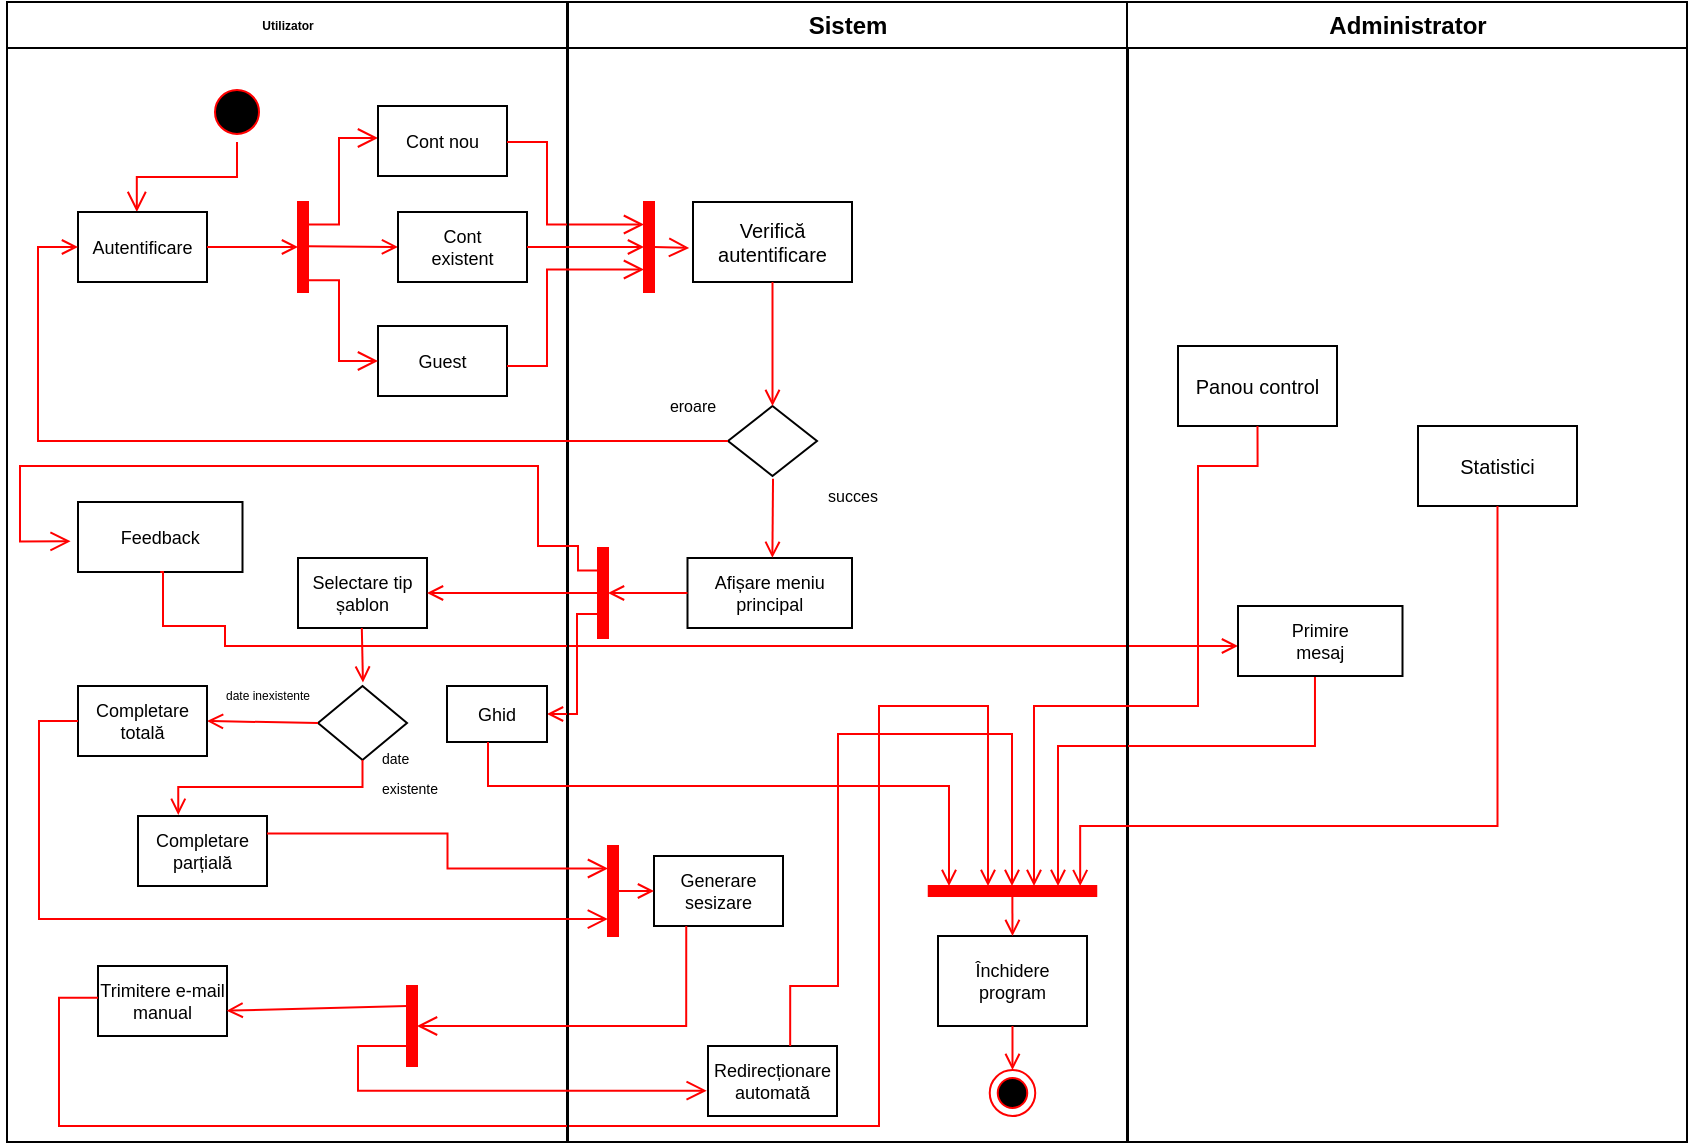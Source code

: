 <mxfile version="22.1.2" type="device">
  <diagram name="Page-1" id="e7e014a7-5840-1c2e-5031-d8a46d1fe8dd">
    <mxGraphModel dx="1181" dy="689" grid="1" gridSize="10" guides="1" tooltips="1" connect="1" arrows="1" fold="1" page="1" pageScale="1" pageWidth="1169" pageHeight="826" background="none" math="0" shadow="0">
      <root>
        <mxCell id="0" />
        <mxCell id="1" parent="0" />
        <mxCell id="2" value="Utilizator" style="swimlane;whiteSpace=wrap;fontSize=6;" parent="1" vertex="1">
          <mxGeometry x="164.5" y="128" width="280" height="570" as="geometry" />
        </mxCell>
        <mxCell id="5" value="" style="ellipse;shape=startState;fillColor=#000000;strokeColor=#ff0000;" parent="2" vertex="1">
          <mxGeometry x="100" y="40" width="30" height="30" as="geometry" />
        </mxCell>
        <mxCell id="6" value="" style="edgeStyle=orthogonalEdgeStyle;elbow=horizontal;verticalAlign=bottom;endArrow=open;endSize=8;strokeColor=#FF0000;endFill=1;rounded=0;entryX=0.456;entryY=-0.001;entryDx=0;entryDy=0;entryPerimeter=0;" parent="2" source="5" target="7" edge="1">
          <mxGeometry x="100" y="40" as="geometry">
            <mxPoint x="55.5" y="82" as="targetPoint" />
          </mxGeometry>
        </mxCell>
        <mxCell id="7" value="Autentificare" style="fontSize=9;" parent="2" vertex="1">
          <mxGeometry x="35.5" y="105" width="64.5" height="35" as="geometry" />
        </mxCell>
        <mxCell id="JofoSt84b8Pug_NEhaIw-52" value="" style="whiteSpace=wrap;strokeColor=#FF0000;fillColor=#FF0000" parent="2" vertex="1">
          <mxGeometry x="145.5" y="100" width="5" height="45" as="geometry" />
        </mxCell>
        <mxCell id="JofoSt84b8Pug_NEhaIw-53" value="" style="edgeStyle=none;strokeColor=#FF0000;endArrow=open;endFill=1;rounded=0;exitX=1;exitY=0.5;exitDx=0;exitDy=0;entryX=0;entryY=0.5;entryDx=0;entryDy=0;" parent="2" source="7" target="JofoSt84b8Pug_NEhaIw-52" edge="1">
          <mxGeometry width="100" height="100" relative="1" as="geometry">
            <mxPoint x="125.5" y="122.08" as="sourcePoint" />
            <mxPoint x="135.5" y="122" as="targetPoint" />
          </mxGeometry>
        </mxCell>
        <mxCell id="JofoSt84b8Pug_NEhaIw-62" value="" style="edgeStyle=elbowEdgeStyle;elbow=horizontal;align=left;verticalAlign=bottom;endArrow=open;endSize=8;strokeColor=#FF0000;exitX=0;exitY=0.25;endFill=1;rounded=0;exitDx=0;exitDy=0;" parent="2" source="JofoSt84b8Pug_NEhaIw-52" edge="1">
          <mxGeometry x="-1" relative="1" as="geometry">
            <mxPoint x="185.5" y="68" as="targetPoint" />
            <Array as="points">
              <mxPoint x="166" y="92" />
            </Array>
            <mxPoint x="180.5" y="145" as="sourcePoint" />
          </mxGeometry>
        </mxCell>
        <mxCell id="JofoSt84b8Pug_NEhaIw-63" value="Cont nou" style="fontSize=9;" parent="2" vertex="1">
          <mxGeometry x="185.5" y="52" width="64.5" height="35" as="geometry" />
        </mxCell>
        <mxCell id="JofoSt84b8Pug_NEhaIw-64" value="" style="edgeStyle=none;strokeColor=#FF0000;endArrow=open;endFill=1;rounded=0;exitX=1;exitY=0.5;exitDx=0;exitDy=0;entryX=0;entryY=0.5;entryDx=0;entryDy=0;" parent="2" target="JofoSt84b8Pug_NEhaIw-65" edge="1">
          <mxGeometry width="100" height="100" relative="1" as="geometry">
            <mxPoint x="150.5" y="122.16" as="sourcePoint" />
            <mxPoint x="185.5" y="122" as="targetPoint" />
          </mxGeometry>
        </mxCell>
        <mxCell id="JofoSt84b8Pug_NEhaIw-65" value="Cont&#xa;existent" style="fontSize=9;" parent="2" vertex="1">
          <mxGeometry x="195.5" y="105" width="64.5" height="35" as="geometry" />
        </mxCell>
        <mxCell id="JofoSt84b8Pug_NEhaIw-67" value="Guest" style="fontSize=9;" parent="2" vertex="1">
          <mxGeometry x="185.5" y="162" width="64.5" height="35" as="geometry" />
        </mxCell>
        <mxCell id="JofoSt84b8Pug_NEhaIw-68" value="" style="edgeStyle=elbowEdgeStyle;elbow=horizontal;align=left;verticalAlign=bottom;endArrow=open;endSize=8;strokeColor=#FF0000;exitX=0.331;exitY=0.87;endFill=1;rounded=0;exitDx=0;exitDy=0;entryX=0;entryY=0.5;entryDx=0;entryDy=0;exitPerimeter=0;" parent="2" source="JofoSt84b8Pug_NEhaIw-52" target="JofoSt84b8Pug_NEhaIw-67" edge="1">
          <mxGeometry x="-1" relative="1" as="geometry">
            <mxPoint x="190" y="132" as="targetPoint" />
            <Array as="points">
              <mxPoint x="166" y="162" />
            </Array>
            <mxPoint x="150.5" y="175" as="sourcePoint" />
          </mxGeometry>
        </mxCell>
        <mxCell id="JofoSt84b8Pug_NEhaIw-70" value="" style="edgeStyle=elbowEdgeStyle;elbow=horizontal;align=left;verticalAlign=bottom;endArrow=open;endSize=8;strokeColor=#FF0000;exitX=0;exitY=0.25;endFill=1;rounded=0;exitDx=0;exitDy=0;entryX=0;entryY=0.25;entryDx=0;entryDy=0;" parent="2" target="JofoSt84b8Pug_NEhaIw-69" edge="1">
          <mxGeometry x="-1" relative="1" as="geometry">
            <mxPoint x="315.5" y="112" as="targetPoint" />
            <Array as="points">
              <mxPoint x="270" y="51" />
            </Array>
            <mxPoint x="250" y="70" as="sourcePoint" />
          </mxGeometry>
        </mxCell>
        <mxCell id="JofoSt84b8Pug_NEhaIw-103" value="Selectare tip&#xa;șablon" style="fontSize=9;" parent="2" vertex="1">
          <mxGeometry x="145.5" y="278" width="64.5" height="35" as="geometry" />
        </mxCell>
        <mxCell id="JofoSt84b8Pug_NEhaIw-109" value="" style="endArrow=open;strokeColor=#FF0000;endFill=1;rounded=0;entryX=0.505;entryY=-0.046;entryDx=0;entryDy=0;entryPerimeter=0;" parent="2" target="JofoSt84b8Pug_NEhaIw-110" edge="1">
          <mxGeometry relative="1" as="geometry">
            <mxPoint x="177.41" y="313" as="sourcePoint" />
            <mxPoint x="177.5" y="352" as="targetPoint" />
          </mxGeometry>
        </mxCell>
        <mxCell id="JofoSt84b8Pug_NEhaIw-110" value="" style="rhombus;whiteSpace=wrap;html=1;" parent="2" vertex="1">
          <mxGeometry x="155.5" y="342" width="44.5" height="37" as="geometry" />
        </mxCell>
        <mxCell id="JofoSt84b8Pug_NEhaIw-112" value="" style="endArrow=open;strokeColor=#FF0000;endFill=1;rounded=0;exitX=0.5;exitY=1;exitDx=0;exitDy=0;edgeStyle=elbowEdgeStyle;elbow=vertical;entryX=0.312;entryY=-0.016;entryDx=0;entryDy=0;entryPerimeter=0;" parent="2" source="JofoSt84b8Pug_NEhaIw-110" target="JofoSt84b8Pug_NEhaIw-115" edge="1">
          <mxGeometry relative="1" as="geometry">
            <mxPoint x="178.5" y="392" as="sourcePoint" />
            <mxPoint x="55.5" y="392" as="targetPoint" />
          </mxGeometry>
        </mxCell>
        <mxCell id="JofoSt84b8Pug_NEhaIw-113" value="" style="edgeStyle=none;strokeColor=#FF0000;endArrow=open;endFill=1;rounded=0;exitX=0;exitY=0.5;exitDx=0;exitDy=0;entryX=1;entryY=0.5;entryDx=0;entryDy=0;" parent="2" source="JofoSt84b8Pug_NEhaIw-110" target="JofoSt84b8Pug_NEhaIw-114" edge="1">
          <mxGeometry width="100" height="100" relative="1" as="geometry">
            <mxPoint x="25.5" y="352" as="sourcePoint" />
            <mxPoint x="115.5" y="362" as="targetPoint" />
          </mxGeometry>
        </mxCell>
        <mxCell id="JofoSt84b8Pug_NEhaIw-114" value="Completare&#xa;totală" style="fontSize=9;" parent="2" vertex="1">
          <mxGeometry x="35.5" y="342" width="64.5" height="35" as="geometry" />
        </mxCell>
        <mxCell id="JofoSt84b8Pug_NEhaIw-115" value="Completare&#xa;parțială" style="fontSize=9;" parent="2" vertex="1">
          <mxGeometry x="65.5" y="407" width="64.5" height="35" as="geometry" />
        </mxCell>
        <mxCell id="JofoSt84b8Pug_NEhaIw-117" value="&lt;font style=&quot;font-size: 7px;&quot;&gt;date&lt;br&gt;existente&lt;/font&gt;" style="text;html=1;strokeColor=none;fillColor=none;align=left;verticalAlign=middle;whiteSpace=wrap;rounded=0;" parent="2" vertex="1">
          <mxGeometry x="185.5" y="377" width="34.5" height="13" as="geometry" />
        </mxCell>
        <mxCell id="JofoSt84b8Pug_NEhaIw-116" value="date inexistente" style="text;html=1;strokeColor=none;fillColor=none;align=center;verticalAlign=middle;whiteSpace=wrap;rounded=0;fontSize=6;" parent="2" vertex="1">
          <mxGeometry x="100" y="332" width="60" height="30" as="geometry" />
        </mxCell>
        <mxCell id="JofoSt84b8Pug_NEhaIw-154" value="" style="whiteSpace=wrap;strokeColor=#FF0000;fillColor=#FF0000" parent="2" vertex="1">
          <mxGeometry x="200" y="492" width="5" height="40" as="geometry" />
        </mxCell>
        <mxCell id="JofoSt84b8Pug_NEhaIw-156" value="Trimitere e-mail&#xa;manual" style="fontSize=9;" parent="2" vertex="1">
          <mxGeometry x="45.5" y="482" width="64.5" height="35" as="geometry" />
        </mxCell>
        <mxCell id="JofoSt84b8Pug_NEhaIw-157" value="" style="edgeStyle=none;strokeColor=#FF0000;endArrow=open;endFill=1;rounded=0;exitX=0;exitY=0.25;exitDx=0;exitDy=0;entryX=0.997;entryY=0.638;entryDx=0;entryDy=0;entryPerimeter=0;" parent="2" source="JofoSt84b8Pug_NEhaIw-154" target="JofoSt84b8Pug_NEhaIw-156" edge="1">
          <mxGeometry width="100" height="100" relative="1" as="geometry">
            <mxPoint x="345.5" y="455" as="sourcePoint" />
            <mxPoint x="115.5" y="502" as="targetPoint" />
          </mxGeometry>
        </mxCell>
        <mxCell id="JofoSt84b8Pug_NEhaIw-163" value="Feedback" style="fontSize=9;" parent="2" vertex="1">
          <mxGeometry x="35.5" y="250" width="82.25" height="35" as="geometry" />
        </mxCell>
        <mxCell id="37" value="" style="edgeStyle=orthogonalEdgeStyle;strokeColor=#FF0000;endArrow=open;endFill=1;rounded=0;exitX=0.5;exitY=1;exitDx=0;exitDy=0;" parent="2" source="JofoSt84b8Pug_NEhaIw-163" edge="1">
          <mxGeometry width="100" height="100" relative="1" as="geometry">
            <mxPoint x="78" y="309.58" as="sourcePoint" />
            <mxPoint x="615.5" y="322" as="targetPoint" />
            <Array as="points">
              <mxPoint x="78" y="285" />
              <mxPoint x="78" y="312" />
              <mxPoint x="109" y="312" />
              <mxPoint x="109" y="322" />
              <mxPoint x="606" y="322" />
            </Array>
          </mxGeometry>
        </mxCell>
        <mxCell id="s3Tn1Wg80CnTLxpHXGY8-42" value="" style="edgeStyle=elbowEdgeStyle;strokeColor=#FF0000;endArrow=open;endFill=1;rounded=0;exitX=0;exitY=0.5;exitDx=0;exitDy=0;entryX=1;entryY=0.5;entryDx=0;entryDy=0;" edge="1" parent="2" target="s3Tn1Wg80CnTLxpHXGY8-43">
          <mxGeometry width="100" height="100" relative="1" as="geometry">
            <mxPoint x="300" y="306" as="sourcePoint" />
            <mxPoint x="195.5" y="262" as="targetPoint" />
          </mxGeometry>
        </mxCell>
        <mxCell id="s3Tn1Wg80CnTLxpHXGY8-43" value="Ghid" style="fontSize=9;" vertex="1" parent="2">
          <mxGeometry x="220" y="342" width="50" height="28" as="geometry" />
        </mxCell>
        <mxCell id="s3Tn1Wg80CnTLxpHXGY8-53" value="" style="endArrow=open;strokeColor=#FF0000;endFill=1;rounded=0;exitX=0;exitY=0.25;exitDx=0;exitDy=0;edgeStyle=orthogonalEdgeStyle;elbow=vertical;" edge="1" parent="2">
          <mxGeometry relative="1" as="geometry">
            <mxPoint x="45.5" y="497.87" as="sourcePoint" />
            <mxPoint x="490.5" y="442" as="targetPoint" />
            <Array as="points">
              <mxPoint x="26" y="498" />
              <mxPoint x="26" y="562" />
              <mxPoint x="436" y="562" />
              <mxPoint x="436" y="352" />
              <mxPoint x="490" y="352" />
            </Array>
          </mxGeometry>
        </mxCell>
        <mxCell id="3" value="Sistem" style="swimlane;whiteSpace=wrap" parent="1" vertex="1">
          <mxGeometry x="445" y="128" width="280" height="570" as="geometry" />
        </mxCell>
        <mxCell id="8" value="Verifică&#xa;autentificare" style="fontSize=10;" parent="3" vertex="1">
          <mxGeometry x="62.5" y="100" width="79.5" height="40" as="geometry" />
        </mxCell>
        <mxCell id="JofoSt84b8Pug_NEhaIw-41" value="" style="rhombus;whiteSpace=wrap;html=1;" parent="3" vertex="1">
          <mxGeometry x="80" y="202" width="44.5" height="35" as="geometry" />
        </mxCell>
        <mxCell id="JofoSt84b8Pug_NEhaIw-44" value="&lt;font style=&quot;font-size: 8px;&quot;&gt;eroare&lt;/font&gt;" style="text;html=1;strokeColor=none;fillColor=none;align=center;verticalAlign=middle;whiteSpace=wrap;rounded=0;" parent="3" vertex="1">
          <mxGeometry x="50.31" y="192" width="24.5" height="18" as="geometry" />
        </mxCell>
        <mxCell id="JofoSt84b8Pug_NEhaIw-45" value="Afișare meniu&#xa;principal" style="fontSize=9;" parent="3" vertex="1">
          <mxGeometry x="59.75" y="278" width="82.25" height="35" as="geometry" />
        </mxCell>
        <mxCell id="JofoSt84b8Pug_NEhaIw-47" value="" style="endArrow=open;strokeColor=#FF0000;endFill=1;rounded=0;exitX=0.506;exitY=1.038;exitDx=0;exitDy=0;exitPerimeter=0;entryX=0.516;entryY=-0.002;entryDx=0;entryDy=0;entryPerimeter=0;" parent="3" source="JofoSt84b8Pug_NEhaIw-41" target="JofoSt84b8Pug_NEhaIw-45" edge="1">
          <mxGeometry relative="1" as="geometry">
            <mxPoint x="108.04" y="235.5" as="sourcePoint" />
            <mxPoint x="116.93" y="272" as="targetPoint" />
          </mxGeometry>
        </mxCell>
        <mxCell id="JofoSt84b8Pug_NEhaIw-48" value="&lt;span style=&quot;font-size: 8px;&quot;&gt;succes&lt;/span&gt;" style="text;html=1;strokeColor=none;fillColor=none;align=center;verticalAlign=middle;whiteSpace=wrap;rounded=0;" parent="3" vertex="1">
          <mxGeometry x="129.68" y="237" width="24.5" height="18" as="geometry" />
        </mxCell>
        <mxCell id="11" value="" style="endArrow=open;strokeColor=#FF0000;endFill=1;rounded=0;entryX=0.5;entryY=0;entryDx=0;entryDy=0;" parent="3" source="8" target="JofoSt84b8Pug_NEhaIw-41" edge="1">
          <mxGeometry relative="1" as="geometry">
            <mxPoint x="101.75" y="172" as="targetPoint" />
          </mxGeometry>
        </mxCell>
        <mxCell id="JofoSt84b8Pug_NEhaIw-69" value="" style="whiteSpace=wrap;strokeColor=#FF0000;fillColor=#FF0000" parent="3" vertex="1">
          <mxGeometry x="38" y="100" width="5" height="45" as="geometry" />
        </mxCell>
        <mxCell id="JofoSt84b8Pug_NEhaIw-76" value="" style="edgeStyle=elbowEdgeStyle;elbow=vertical;verticalAlign=bottom;endArrow=open;endSize=8;strokeColor=#FF0000;endFill=1;curved=1;entryX=-0.024;entryY=0.588;entryDx=0;entryDy=0;entryPerimeter=0;exitX=1;exitY=0.5;exitDx=0;exitDy=0;" parent="3" source="JofoSt84b8Pug_NEhaIw-69" target="8" edge="1">
          <mxGeometry x="129.5" y="90" as="geometry">
            <mxPoint x="55" y="122" as="targetPoint" />
            <mxPoint x="55" y="142" as="sourcePoint" />
          </mxGeometry>
        </mxCell>
        <mxCell id="JofoSt84b8Pug_NEhaIw-119" value="" style="whiteSpace=wrap;strokeColor=#FF0000;fillColor=#FF0000" parent="3" vertex="1">
          <mxGeometry x="20" y="422" width="5" height="45" as="geometry" />
        </mxCell>
        <mxCell id="JofoSt84b8Pug_NEhaIw-145" value="Generare&#xa;sesizare" style="fontSize=9;" parent="3" vertex="1">
          <mxGeometry x="43" y="427" width="64.5" height="35" as="geometry" />
        </mxCell>
        <mxCell id="JofoSt84b8Pug_NEhaIw-146" value="" style="edgeStyle=none;strokeColor=#FF0000;endArrow=open;endFill=1;rounded=0;exitX=0;exitY=0.5;exitDx=0;exitDy=0;entryX=0;entryY=0.5;entryDx=0;entryDy=0;" parent="3" source="JofoSt84b8Pug_NEhaIw-119" target="JofoSt84b8Pug_NEhaIw-145" edge="1">
          <mxGeometry width="100" height="100" relative="1" as="geometry">
            <mxPoint x="62.5" y="444.12" as="sourcePoint" />
            <mxPoint x="92.44" y="444.88" as="targetPoint" />
          </mxGeometry>
        </mxCell>
        <mxCell id="JofoSt84b8Pug_NEhaIw-160" value="Redirecționare&#xa;automată" style="fontSize=9;" parent="3" vertex="1">
          <mxGeometry x="70" y="522" width="64.5" height="35" as="geometry" />
        </mxCell>
        <mxCell id="JofoSt84b8Pug_NEhaIw-166" value="" style="whiteSpace=wrap;strokeColor=#FF0000;fillColor=#FF0000" parent="3" vertex="1">
          <mxGeometry x="15" y="273" width="5" height="45" as="geometry" />
        </mxCell>
        <mxCell id="JofoSt84b8Pug_NEhaIw-195" value="" style="edgeStyle=none;strokeColor=#FF0000;endArrow=open;endFill=1;rounded=0;entryX=1;entryY=0.5;entryDx=0;entryDy=0;exitX=0;exitY=0.5;exitDx=0;exitDy=0;" parent="3" source="JofoSt84b8Pug_NEhaIw-45" target="JofoSt84b8Pug_NEhaIw-166" edge="1">
          <mxGeometry width="100" height="100" relative="1" as="geometry">
            <mxPoint x="55" y="296" as="sourcePoint" />
            <mxPoint x="74.81" y="318" as="targetPoint" />
          </mxGeometry>
        </mxCell>
        <mxCell id="33" value="Închidere&#xa;program" style="fontSize=9;" parent="3" vertex="1">
          <mxGeometry x="185" y="467" width="74.5" height="45" as="geometry" />
        </mxCell>
        <mxCell id="38" value="" style="ellipse;shape=endState;fillColor=#000000;strokeColor=#ff0000" parent="3" vertex="1">
          <mxGeometry x="210.87" y="534" width="22.75" height="23" as="geometry" />
        </mxCell>
        <mxCell id="39" value="" style="endArrow=open;strokeColor=#FF0000;endFill=1;rounded=0" parent="3" source="33" target="38" edge="1">
          <mxGeometry relative="1" as="geometry" />
        </mxCell>
        <mxCell id="s3Tn1Wg80CnTLxpHXGY8-48" value="" style="whiteSpace=wrap;strokeColor=#FF0000;fillColor=#FF0000;rotation=-90;" vertex="1" parent="3">
          <mxGeometry x="219.75" y="402.63" width="5" height="83.75" as="geometry" />
        </mxCell>
        <mxCell id="s3Tn1Wg80CnTLxpHXGY8-51" value="" style="endArrow=open;strokeColor=#FF0000;endFill=1;rounded=0;exitX=0.637;exitY=-0.102;exitDx=0;exitDy=0;edgeStyle=orthogonalEdgeStyle;elbow=vertical;exitPerimeter=0;" edge="1" parent="3">
          <mxGeometry relative="1" as="geometry">
            <mxPoint x="111.086" y="522.0" as="sourcePoint" />
            <mxPoint x="222" y="442" as="targetPoint" />
            <Array as="points">
              <mxPoint x="111" y="492" />
              <mxPoint x="135" y="492" />
              <mxPoint x="135" y="366" />
              <mxPoint x="222" y="366" />
            </Array>
          </mxGeometry>
        </mxCell>
        <mxCell id="s3Tn1Wg80CnTLxpHXGY8-47" value="" style="endArrow=open;strokeColor=#FF0000;endFill=1;rounded=0;exitX=0.5;exitY=1;exitDx=0;exitDy=0;edgeStyle=elbowEdgeStyle;elbow=vertical;" edge="1" parent="3">
          <mxGeometry relative="1" as="geometry">
            <mxPoint x="373.485" y="337" as="sourcePoint" />
            <mxPoint x="245" y="442" as="targetPoint" />
            <Array as="points">
              <mxPoint x="265" y="372" />
            </Array>
          </mxGeometry>
        </mxCell>
        <mxCell id="s3Tn1Wg80CnTLxpHXGY8-69" value="" style="edgeStyle=none;strokeColor=#FF0000;endArrow=open;endFill=1;rounded=0;entryX=0.5;entryY=0;entryDx=0;entryDy=0;exitX=-0.399;exitY=0.537;exitDx=0;exitDy=0;exitPerimeter=0;" edge="1" parent="3" target="33">
          <mxGeometry width="100" height="100" relative="1" as="geometry">
            <mxPoint x="222.169" y="445.35" as="sourcePoint" />
            <mxPoint x="222.124" y="462" as="targetPoint" />
          </mxGeometry>
        </mxCell>
        <mxCell id="s3Tn1Wg80CnTLxpHXGY8-45" value="" style="endArrow=open;strokeColor=#FF0000;endFill=1;rounded=0;exitX=0.5;exitY=1;exitDx=0;exitDy=0;edgeStyle=elbowEdgeStyle;elbow=vertical;" edge="1" parent="3">
          <mxGeometry relative="1" as="geometry">
            <mxPoint x="-40" y="370" as="sourcePoint" />
            <mxPoint x="190.5" y="442" as="targetPoint" />
            <Array as="points">
              <mxPoint x="80.5" y="392" />
            </Array>
          </mxGeometry>
        </mxCell>
        <mxCell id="4" value="Administrator" style="swimlane;whiteSpace=wrap;startSize=23;" parent="1" vertex="1">
          <mxGeometry x="724.5" y="128" width="280" height="570" as="geometry" />
        </mxCell>
        <mxCell id="JofoSt84b8Pug_NEhaIw-164" value="Primire&#xa;mesaj" style="fontSize=9;" parent="4" vertex="1">
          <mxGeometry x="55.5" y="302" width="82.25" height="35" as="geometry" />
        </mxCell>
        <mxCell id="s3Tn1Wg80CnTLxpHXGY8-55" value="Panou control" style="fontSize=10;" vertex="1" parent="4">
          <mxGeometry x="25.5" y="172" width="79.5" height="40" as="geometry" />
        </mxCell>
        <mxCell id="s3Tn1Wg80CnTLxpHXGY8-64" value="Statistici" style="fontSize=10;" vertex="1" parent="4">
          <mxGeometry x="145.5" y="212" width="79.5" height="40" as="geometry" />
        </mxCell>
        <mxCell id="12" value="" style="edgeStyle=elbowEdgeStyle;elbow=horizontal;strokeColor=#FF0000;endArrow=open;endFill=1;rounded=0;exitX=0;exitY=0.5;exitDx=0;exitDy=0;" parent="1" source="JofoSt84b8Pug_NEhaIw-41" target="7" edge="1">
          <mxGeometry width="100" height="100" relative="1" as="geometry">
            <mxPoint x="220" y="370" as="sourcePoint" />
            <mxPoint x="424.5" y="318" as="targetPoint" />
            <Array as="points">
              <mxPoint x="180" y="350" />
            </Array>
          </mxGeometry>
        </mxCell>
        <mxCell id="JofoSt84b8Pug_NEhaIw-71" value="" style="edgeStyle=none;strokeColor=#FF0000;endArrow=open;endFill=1;rounded=0;exitX=1;exitY=0.5;exitDx=0;exitDy=0;entryX=0;entryY=0.5;entryDx=0;entryDy=0;" parent="1" source="JofoSt84b8Pug_NEhaIw-65" target="JofoSt84b8Pug_NEhaIw-69" edge="1">
          <mxGeometry width="100" height="100" relative="1" as="geometry">
            <mxPoint x="430" y="252.08" as="sourcePoint" />
            <mxPoint x="475.5" y="252.92" as="targetPoint" />
          </mxGeometry>
        </mxCell>
        <mxCell id="JofoSt84b8Pug_NEhaIw-73" value="" style="edgeStyle=elbowEdgeStyle;elbow=horizontal;align=left;verticalAlign=bottom;endArrow=open;endSize=8;strokeColor=#FF0000;exitX=1;exitY=0.571;endFill=1;rounded=0;exitDx=0;exitDy=0;entryX=0;entryY=0.75;entryDx=0;entryDy=0;exitPerimeter=0;" parent="1" source="JofoSt84b8Pug_NEhaIw-67" target="JofoSt84b8Pug_NEhaIw-69" edge="1">
          <mxGeometry x="-1" relative="1" as="geometry">
            <mxPoint x="483.5" y="351" as="targetPoint" />
            <Array as="points">
              <mxPoint x="434.5" y="291" />
            </Array>
            <mxPoint x="414.5" y="310" as="sourcePoint" />
          </mxGeometry>
        </mxCell>
        <mxCell id="JofoSt84b8Pug_NEhaIw-106" value="" style="edgeStyle=none;strokeColor=#FF0000;endArrow=open;endFill=1;rounded=0;entryX=1;entryY=0.5;entryDx=0;entryDy=0;exitX=0;exitY=0.5;exitDx=0;exitDy=0;" parent="1" source="JofoSt84b8Pug_NEhaIw-166" target="JofoSt84b8Pug_NEhaIw-103" edge="1">
          <mxGeometry width="100" height="100" relative="1" as="geometry">
            <mxPoint x="430" y="424" as="sourcePoint" />
            <mxPoint x="525" y="423.71" as="targetPoint" />
          </mxGeometry>
        </mxCell>
        <mxCell id="JofoSt84b8Pug_NEhaIw-120" value="" style="edgeStyle=elbowEdgeStyle;elbow=horizontal;align=left;verticalAlign=bottom;endArrow=open;endSize=8;strokeColor=#FF0000;endFill=1;rounded=0;exitX=0;exitY=0.5;exitDx=0;exitDy=0;entryX=-0.012;entryY=0.812;entryDx=0;entryDy=0;entryPerimeter=0;" parent="1" source="JofoSt84b8Pug_NEhaIw-114" target="JofoSt84b8Pug_NEhaIw-119" edge="1">
          <mxGeometry x="-1" relative="1" as="geometry">
            <mxPoint x="500" y="650" as="targetPoint" />
            <Array as="points">
              <mxPoint x="180.5" y="570" />
            </Array>
            <mxPoint x="190" y="490" as="sourcePoint" />
          </mxGeometry>
        </mxCell>
        <mxCell id="JofoSt84b8Pug_NEhaIw-144" value="" style="edgeStyle=elbowEdgeStyle;elbow=horizontal;align=left;verticalAlign=bottom;endArrow=open;endSize=8;strokeColor=#FF0000;exitX=1;exitY=0.25;endFill=1;rounded=0;exitDx=0;exitDy=0;entryX=0;entryY=0.25;entryDx=0;entryDy=0;" parent="1" source="JofoSt84b8Pug_NEhaIw-115" target="JofoSt84b8Pug_NEhaIw-119" edge="1">
          <mxGeometry x="-1" relative="1" as="geometry">
            <mxPoint x="495.31" y="563.75" as="targetPoint" />
            <Array as="points">
              <mxPoint x="384.75" y="545.5" />
            </Array>
            <mxPoint x="359.75" y="500" as="sourcePoint" />
          </mxGeometry>
        </mxCell>
        <mxCell id="JofoSt84b8Pug_NEhaIw-159" value="" style="edgeStyle=elbowEdgeStyle;elbow=horizontal;align=left;verticalAlign=bottom;endArrow=open;endSize=8;strokeColor=#FF0000;endFill=1;rounded=0;exitX=0;exitY=0.75;exitDx=0;exitDy=0;entryX=-0.01;entryY=0.638;entryDx=0;entryDy=0;entryPerimeter=0;" parent="1" source="JofoSt84b8Pug_NEhaIw-154" target="JofoSt84b8Pug_NEhaIw-160" edge="1">
          <mxGeometry x="-1" relative="1" as="geometry">
            <mxPoint x="490" y="680" as="targetPoint" />
            <Array as="points">
              <mxPoint x="340" y="680" />
            </Array>
            <mxPoint x="360" y="650" as="sourcePoint" />
          </mxGeometry>
        </mxCell>
        <mxCell id="JofoSt84b8Pug_NEhaIw-167" value="" style="edgeStyle=orthogonalEdgeStyle;elbow=horizontal;align=left;verticalAlign=bottom;endArrow=open;endSize=8;strokeColor=#FF0000;exitX=0;exitY=0.25;endFill=1;rounded=0;exitDx=0;exitDy=0;entryX=-0.045;entryY=0.562;entryDx=0;entryDy=0;entryPerimeter=0;" parent="1" source="JofoSt84b8Pug_NEhaIw-166" target="JofoSt84b8Pug_NEhaIw-163" edge="1">
          <mxGeometry x="-1" relative="1" as="geometry">
            <mxPoint x="180" y="400" as="targetPoint" />
            <Array as="points">
              <mxPoint x="450" y="412" />
              <mxPoint x="450" y="400" />
              <mxPoint x="430" y="400" />
              <mxPoint x="430" y="360" />
              <mxPoint x="171" y="360" />
              <mxPoint x="171" y="398" />
            </Array>
            <mxPoint x="372.5" y="393" as="sourcePoint" />
          </mxGeometry>
        </mxCell>
        <mxCell id="JofoSt84b8Pug_NEhaIw-151" value="" style="edgeStyle=orthogonalEdgeStyle;elbow=horizontal;align=left;verticalAlign=bottom;endArrow=open;endSize=8;strokeColor=#FF0000;endFill=1;rounded=0;exitX=0.25;exitY=1;exitDx=0;exitDy=0;entryX=1;entryY=0.5;entryDx=0;entryDy=0;" parent="1" source="JofoSt84b8Pug_NEhaIw-145" target="JofoSt84b8Pug_NEhaIw-154" edge="1">
          <mxGeometry x="-1" relative="1" as="geometry">
            <mxPoint x="390" y="630" as="targetPoint" />
            <Array as="points">
              <mxPoint x="504" y="640" />
            </Array>
            <mxPoint x="504.75" y="595" as="sourcePoint" />
          </mxGeometry>
        </mxCell>
        <mxCell id="s3Tn1Wg80CnTLxpHXGY8-60" value="" style="endArrow=open;strokeColor=#FF0000;endFill=1;rounded=0;exitX=0.5;exitY=1;exitDx=0;exitDy=0;edgeStyle=orthogonalEdgeStyle;" edge="1" parent="1" source="s3Tn1Wg80CnTLxpHXGY8-55">
          <mxGeometry relative="1" as="geometry">
            <mxPoint x="792" y="350" as="sourcePoint" />
            <mxPoint x="678" y="570" as="targetPoint" />
            <Array as="points">
              <mxPoint x="790" y="360" />
              <mxPoint x="760" y="360" />
              <mxPoint x="760" y="480" />
              <mxPoint x="678" y="480" />
            </Array>
          </mxGeometry>
        </mxCell>
        <mxCell id="s3Tn1Wg80CnTLxpHXGY8-65" value="" style="endArrow=open;strokeColor=#FF0000;endFill=1;rounded=0;exitX=0.5;exitY=1;exitDx=0;exitDy=0;edgeStyle=elbowEdgeStyle;elbow=vertical;entryX=0.993;entryY=0.904;entryDx=0;entryDy=0;entryPerimeter=0;" edge="1" parent="1" source="s3Tn1Wg80CnTLxpHXGY8-64" target="s3Tn1Wg80CnTLxpHXGY8-48">
          <mxGeometry relative="1" as="geometry">
            <mxPoint x="928.5" y="410" as="sourcePoint" />
            <mxPoint x="790" y="560" as="targetPoint" />
            <Array as="points">
              <mxPoint x="860.5" y="540" />
            </Array>
          </mxGeometry>
        </mxCell>
      </root>
    </mxGraphModel>
  </diagram>
</mxfile>
